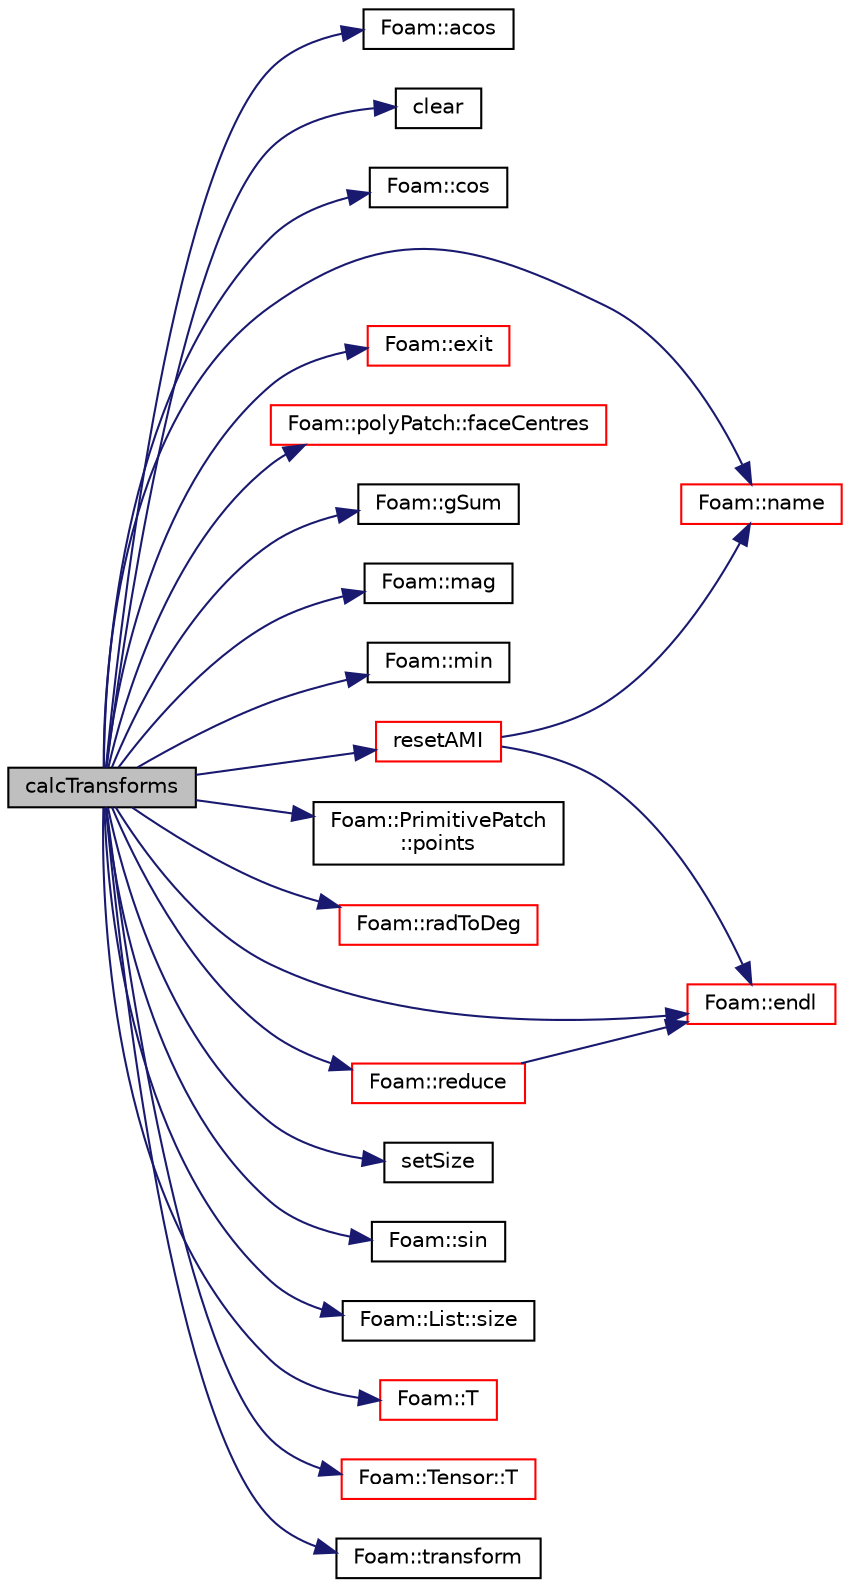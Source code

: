 digraph "calcTransforms"
{
  bgcolor="transparent";
  edge [fontname="Helvetica",fontsize="10",labelfontname="Helvetica",labelfontsize="10"];
  node [fontname="Helvetica",fontsize="10",shape=record];
  rankdir="LR";
  Node1 [label="calcTransforms",height=0.2,width=0.4,color="black", fillcolor="grey75", style="filled", fontcolor="black"];
  Node1 -> Node2 [color="midnightblue",fontsize="10",style="solid",fontname="Helvetica"];
  Node2 [label="Foam::acos",height=0.2,width=0.4,color="black",URL="$a10742.html#af1788b4e662ef398105742fd8bc861fc"];
  Node1 -> Node3 [color="midnightblue",fontsize="10",style="solid",fontname="Helvetica"];
  Node3 [label="clear",height=0.2,width=0.4,color="black",URL="$a03125.html#a3a533f9231a5668b9d8f301a79d57b73"];
  Node1 -> Node4 [color="midnightblue",fontsize="10",style="solid",fontname="Helvetica"];
  Node4 [label="Foam::cos",height=0.2,width=0.4,color="black",URL="$a10742.html#aebb41a148f7cf44b63e12f69e487e49f"];
  Node1 -> Node5 [color="midnightblue",fontsize="10",style="solid",fontname="Helvetica"];
  Node5 [label="Foam::endl",height=0.2,width=0.4,color="red",URL="$a10742.html#a2db8fe02a0d3909e9351bb4275b23ce4",tooltip="Add newline and flush stream. "];
  Node1 -> Node6 [color="midnightblue",fontsize="10",style="solid",fontname="Helvetica"];
  Node6 [label="Foam::exit",height=0.2,width=0.4,color="red",URL="$a10742.html#a06ca7250d8e89caf05243ec094843642"];
  Node1 -> Node7 [color="midnightblue",fontsize="10",style="solid",fontname="Helvetica"];
  Node7 [label="Foam::polyPatch::faceCentres",height=0.2,width=0.4,color="red",URL="$a01940.html#a9c8773ec47e74b787335e6a483d2600d",tooltip="Return face centres. "];
  Node1 -> Node8 [color="midnightblue",fontsize="10",style="solid",fontname="Helvetica"];
  Node8 [label="Foam::gSum",height=0.2,width=0.4,color="black",URL="$a10742.html#a11b1ebb4c53ad062332767d75ca96328"];
  Node1 -> Node9 [color="midnightblue",fontsize="10",style="solid",fontname="Helvetica"];
  Node9 [label="Foam::mag",height=0.2,width=0.4,color="black",URL="$a10742.html#a929da2a3fdcf3dacbbe0487d3a330dae"];
  Node1 -> Node10 [color="midnightblue",fontsize="10",style="solid",fontname="Helvetica"];
  Node10 [label="Foam::min",height=0.2,width=0.4,color="black",URL="$a10742.html#a253e112ad2d56d96230ff39ea7f442dc"];
  Node1 -> Node11 [color="midnightblue",fontsize="10",style="solid",fontname="Helvetica"];
  Node11 [label="Foam::name",height=0.2,width=0.4,color="red",URL="$a10742.html#adcb0df2bd4953cb6bb390272d8263c3a",tooltip="Return a string representation of a complex. "];
  Node1 -> Node12 [color="midnightblue",fontsize="10",style="solid",fontname="Helvetica"];
  Node12 [label="Foam::PrimitivePatch\l::points",height=0.2,width=0.4,color="black",URL="$a01977.html#a1f42f31bcf706357682dcf097255b544",tooltip="Return reference to global points. "];
  Node1 -> Node13 [color="midnightblue",fontsize="10",style="solid",fontname="Helvetica"];
  Node13 [label="Foam::radToDeg",height=0.2,width=0.4,color="red",URL="$a10742.html#a43e249466ea923a1a1243c5f91fbd2d7",tooltip="Conversion from radians to degrees. "];
  Node1 -> Node14 [color="midnightblue",fontsize="10",style="solid",fontname="Helvetica"];
  Node14 [label="Foam::reduce",height=0.2,width=0.4,color="red",URL="$a10742.html#a7ffd6af4acc2eb9ba72ee296b5ecda23"];
  Node14 -> Node5 [color="midnightblue",fontsize="10",style="solid",fontname="Helvetica"];
  Node1 -> Node15 [color="midnightblue",fontsize="10",style="solid",fontname="Helvetica"];
  Node15 [label="resetAMI",height=0.2,width=0.4,color="red",URL="$a00476.html#ac378774325ececbf6413adfeeaa2a68f",tooltip="Reset the AMI interpolator. "];
  Node15 -> Node5 [color="midnightblue",fontsize="10",style="solid",fontname="Helvetica"];
  Node15 -> Node11 [color="midnightblue",fontsize="10",style="solid",fontname="Helvetica"];
  Node1 -> Node16 [color="midnightblue",fontsize="10",style="solid",fontname="Helvetica"];
  Node16 [label="setSize",height=0.2,width=0.4,color="black",URL="$a03932.html#a6f8d72476baf295a054f72dfbc9c61c3"];
  Node1 -> Node17 [color="midnightblue",fontsize="10",style="solid",fontname="Helvetica"];
  Node17 [label="Foam::sin",height=0.2,width=0.4,color="black",URL="$a10742.html#a4517d680df5510934705011b30dcefa6"];
  Node1 -> Node18 [color="midnightblue",fontsize="10",style="solid",fontname="Helvetica"];
  Node18 [label="Foam::List::size",height=0.2,width=0.4,color="black",URL="$a01367.html#a8a5f6fa29bd4b500caf186f60245b384",tooltip="Override size to be inconsistent with allocated storage. "];
  Node1 -> Node19 [color="midnightblue",fontsize="10",style="solid",fontname="Helvetica"];
  Node19 [label="Foam::T",height=0.2,width=0.4,color="red",URL="$a10742.html#ae57fda0abb14bb0944947c463c6e09d4"];
  Node1 -> Node20 [color="midnightblue",fontsize="10",style="solid",fontname="Helvetica"];
  Node20 [label="Foam::Tensor::T",height=0.2,width=0.4,color="red",URL="$a02571.html#acb64fa59a8bd0a9ca4e1ba42c7387263",tooltip="Transpose. "];
  Node1 -> Node21 [color="midnightblue",fontsize="10",style="solid",fontname="Helvetica"];
  Node21 [label="Foam::transform",height=0.2,width=0.4,color="black",URL="$a10742.html#a919915170941701c1223291531ad010c"];
}
